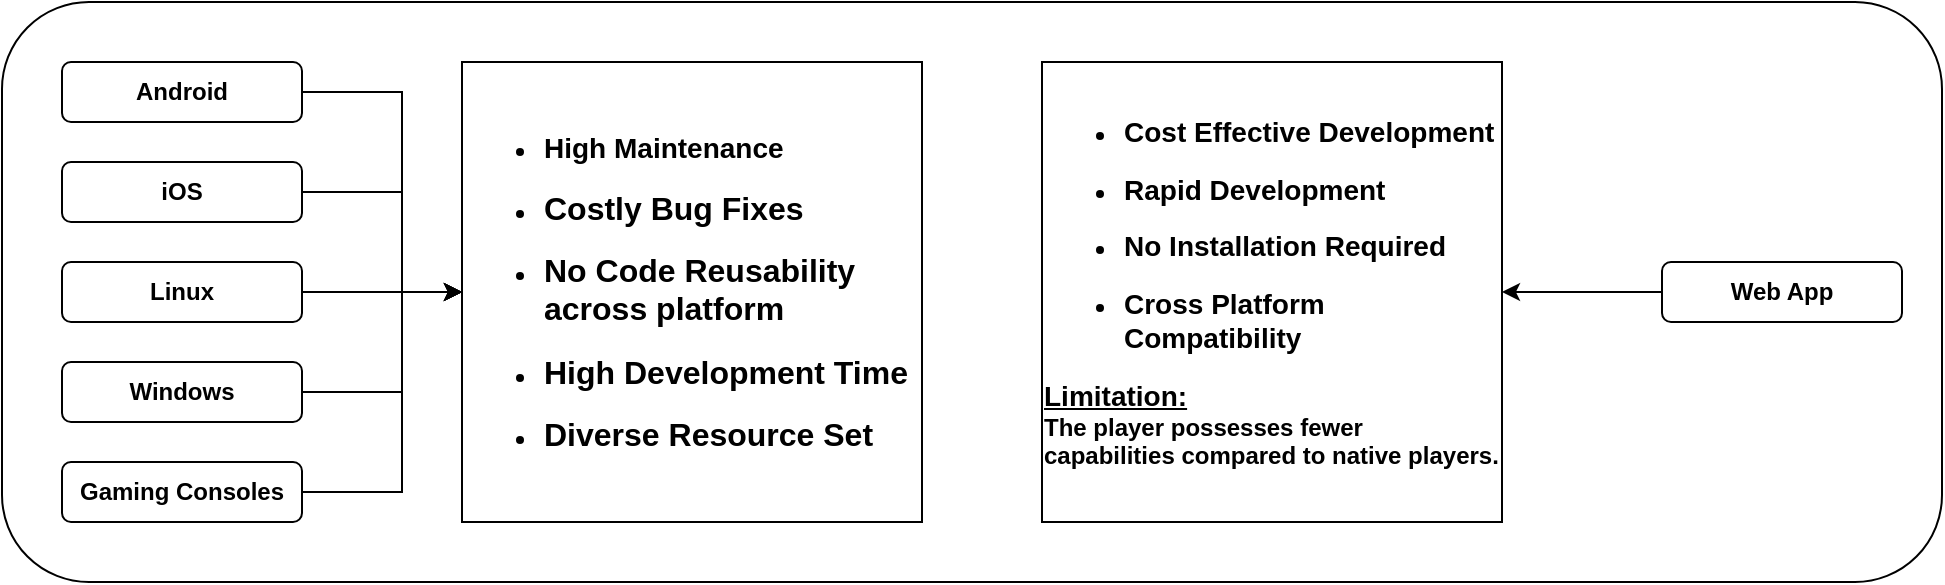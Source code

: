 <mxfile version="21.7.0" type="github">
  <diagram name="Page-1" id="eGs4x6oEq6iZnOcz6iTD">
    <mxGraphModel dx="1306" dy="722" grid="1" gridSize="10" guides="1" tooltips="1" connect="1" arrows="1" fold="1" page="1" pageScale="1" pageWidth="1400" pageHeight="850" math="0" shadow="0">
      <root>
        <mxCell id="0" />
        <mxCell id="1" parent="0" />
        <mxCell id="c2l4Xwa00zl8-_zyRCt3-1" value="&lt;b&gt;Android&lt;/b&gt;" style="rounded=1;whiteSpace=wrap;html=1;" vertex="1" parent="1">
          <mxGeometry x="230" y="210" width="120" height="30" as="geometry" />
        </mxCell>
        <mxCell id="c2l4Xwa00zl8-_zyRCt3-2" value="&lt;b&gt;iOS&lt;/b&gt;" style="rounded=1;whiteSpace=wrap;html=1;" vertex="1" parent="1">
          <mxGeometry x="230" y="260" width="120" height="30" as="geometry" />
        </mxCell>
        <mxCell id="c2l4Xwa00zl8-_zyRCt3-3" value="&lt;b&gt;Linux&lt;/b&gt;" style="rounded=1;whiteSpace=wrap;html=1;" vertex="1" parent="1">
          <mxGeometry x="230" y="310" width="120" height="30" as="geometry" />
        </mxCell>
        <mxCell id="c2l4Xwa00zl8-_zyRCt3-4" value="&lt;b&gt;Windows&lt;/b&gt;" style="rounded=1;whiteSpace=wrap;html=1;" vertex="1" parent="1">
          <mxGeometry x="230" y="360" width="120" height="30" as="geometry" />
        </mxCell>
        <mxCell id="c2l4Xwa00zl8-_zyRCt3-5" value="&lt;b&gt;Gaming Consoles&lt;/b&gt;" style="rounded=1;whiteSpace=wrap;html=1;" vertex="1" parent="1">
          <mxGeometry x="230" y="410" width="120" height="30" as="geometry" />
        </mxCell>
        <mxCell id="c2l4Xwa00zl8-_zyRCt3-6" value="&lt;div style=&quot;text-align: left;&quot;&gt;&lt;h4&gt;&lt;ul&gt;&lt;li&gt;&lt;span style=&quot;background-color: initial;&quot;&gt;&lt;font style=&quot;font-size: 14px;&quot;&gt;High Maintenance&lt;/font&gt;&lt;/span&gt;&lt;/li&gt;&lt;/ul&gt;&lt;ul&gt;&lt;li&gt;&lt;span style=&quot;background-color: initial;&quot;&gt;&lt;font size=&quot;3&quot;&gt;Costly Bug Fixes&lt;/font&gt;&lt;/span&gt;&lt;/li&gt;&lt;/ul&gt;&lt;ul&gt;&lt;li&gt;&lt;span style=&quot;background-color: initial;&quot;&gt;&lt;font size=&quot;3&quot;&gt;No Code Reusability across platform&lt;/font&gt;&lt;/span&gt;&lt;/li&gt;&lt;/ul&gt;&lt;ul&gt;&lt;li&gt;&lt;span style=&quot;background-color: initial;&quot;&gt;&lt;font size=&quot;3&quot;&gt;High Development Time&lt;/font&gt;&lt;/span&gt;&lt;/li&gt;&lt;/ul&gt;&lt;ul&gt;&lt;li&gt;&lt;span style=&quot;background-color: initial;&quot;&gt;&lt;font size=&quot;3&quot;&gt;Diverse Resource Set&lt;/font&gt;&lt;/span&gt;&lt;/li&gt;&lt;/ul&gt;&lt;/h4&gt;&lt;/div&gt;" style="whiteSpace=wrap;html=1;aspect=fixed;" vertex="1" parent="1">
          <mxGeometry x="430" y="210" width="230" height="230" as="geometry" />
        </mxCell>
        <mxCell id="c2l4Xwa00zl8-_zyRCt3-7" value="" style="endArrow=classic;html=1;rounded=0;exitX=1;exitY=0.5;exitDx=0;exitDy=0;entryX=0;entryY=0.5;entryDx=0;entryDy=0;" edge="1" parent="1" source="c2l4Xwa00zl8-_zyRCt3-1" target="c2l4Xwa00zl8-_zyRCt3-6">
          <mxGeometry width="50" height="50" relative="1" as="geometry">
            <mxPoint x="640" y="380" as="sourcePoint" />
            <mxPoint x="690" y="330" as="targetPoint" />
            <Array as="points">
              <mxPoint x="400" y="225" />
              <mxPoint x="400" y="325" />
            </Array>
          </mxGeometry>
        </mxCell>
        <mxCell id="c2l4Xwa00zl8-_zyRCt3-8" value="" style="endArrow=classic;html=1;rounded=0;exitX=1;exitY=0.5;exitDx=0;exitDy=0;entryX=0;entryY=0.5;entryDx=0;entryDy=0;" edge="1" parent="1" source="c2l4Xwa00zl8-_zyRCt3-2" target="c2l4Xwa00zl8-_zyRCt3-6">
          <mxGeometry width="50" height="50" relative="1" as="geometry">
            <mxPoint x="640" y="380" as="sourcePoint" />
            <mxPoint x="690" y="330" as="targetPoint" />
            <Array as="points">
              <mxPoint x="400" y="275" />
              <mxPoint x="400" y="325" />
            </Array>
          </mxGeometry>
        </mxCell>
        <mxCell id="c2l4Xwa00zl8-_zyRCt3-9" value="" style="endArrow=classic;html=1;rounded=0;exitX=1;exitY=0.5;exitDx=0;exitDy=0;entryX=0;entryY=0.5;entryDx=0;entryDy=0;" edge="1" parent="1" source="c2l4Xwa00zl8-_zyRCt3-3" target="c2l4Xwa00zl8-_zyRCt3-6">
          <mxGeometry width="50" height="50" relative="1" as="geometry">
            <mxPoint x="640" y="380" as="sourcePoint" />
            <mxPoint x="690" y="330" as="targetPoint" />
          </mxGeometry>
        </mxCell>
        <mxCell id="c2l4Xwa00zl8-_zyRCt3-10" value="" style="endArrow=classic;html=1;rounded=0;exitX=1;exitY=0.5;exitDx=0;exitDy=0;entryX=0;entryY=0.5;entryDx=0;entryDy=0;" edge="1" parent="1" source="c2l4Xwa00zl8-_zyRCt3-4" target="c2l4Xwa00zl8-_zyRCt3-6">
          <mxGeometry width="50" height="50" relative="1" as="geometry">
            <mxPoint x="640" y="380" as="sourcePoint" />
            <mxPoint x="690" y="330" as="targetPoint" />
            <Array as="points">
              <mxPoint x="400" y="375" />
              <mxPoint x="400" y="325" />
            </Array>
          </mxGeometry>
        </mxCell>
        <mxCell id="c2l4Xwa00zl8-_zyRCt3-11" value="" style="endArrow=classic;html=1;rounded=0;exitX=1;exitY=0.5;exitDx=0;exitDy=0;entryX=0;entryY=0.5;entryDx=0;entryDy=0;" edge="1" parent="1" source="c2l4Xwa00zl8-_zyRCt3-5" target="c2l4Xwa00zl8-_zyRCt3-6">
          <mxGeometry width="50" height="50" relative="1" as="geometry">
            <mxPoint x="640" y="380" as="sourcePoint" />
            <mxPoint x="690" y="330" as="targetPoint" />
            <Array as="points">
              <mxPoint x="400" y="425" />
              <mxPoint x="400" y="325" />
            </Array>
          </mxGeometry>
        </mxCell>
        <mxCell id="c2l4Xwa00zl8-_zyRCt3-12" value="&lt;b&gt;Web App&lt;/b&gt;" style="rounded=1;whiteSpace=wrap;html=1;" vertex="1" parent="1">
          <mxGeometry x="1030" y="310" width="120" height="30" as="geometry" />
        </mxCell>
        <mxCell id="c2l4Xwa00zl8-_zyRCt3-13" value="&lt;div style=&quot;text-align: left;&quot;&gt;&lt;h4&gt;&lt;/h4&gt;&lt;h4&gt;&lt;ul&gt;&lt;li&gt;&lt;span style=&quot;font-size: 14px;&quot;&gt;Cost Effective&amp;nbsp;Development&lt;/span&gt;&lt;/li&gt;&lt;/ul&gt;&lt;ul&gt;&lt;li&gt;&lt;span style=&quot;font-size: 14px;&quot;&gt;Rapid Development&lt;/span&gt;&lt;/li&gt;&lt;/ul&gt;&lt;ul&gt;&lt;li&gt;&lt;span style=&quot;font-size: 14px;&quot;&gt;No Installation Required&lt;/span&gt;&lt;/li&gt;&lt;/ul&gt;&lt;ul&gt;&lt;li&gt;&lt;span style=&quot;font-size: 14px;&quot;&gt;Cross Platform Compatibility&lt;/span&gt;&lt;/li&gt;&lt;/ul&gt;&lt;div&gt;&lt;span style=&quot;font-size: 14px;&quot;&gt;&lt;u&gt;Limitation:&lt;/u&gt;&lt;/span&gt;&lt;/div&gt;&lt;div&gt;The player possesses fewer capabilities compared to native players.​&lt;br&gt;&lt;/div&gt;&lt;/h4&gt;&lt;/div&gt;" style="whiteSpace=wrap;html=1;aspect=fixed;" vertex="1" parent="1">
          <mxGeometry x="720" y="210" width="230" height="230" as="geometry" />
        </mxCell>
        <mxCell id="c2l4Xwa00zl8-_zyRCt3-14" value="" style="endArrow=classic;html=1;rounded=0;entryX=1;entryY=0.5;entryDx=0;entryDy=0;exitX=0;exitY=0.5;exitDx=0;exitDy=0;" edge="1" parent="1" source="c2l4Xwa00zl8-_zyRCt3-12" target="c2l4Xwa00zl8-_zyRCt3-13">
          <mxGeometry width="50" height="50" relative="1" as="geometry">
            <mxPoint x="640" y="310" as="sourcePoint" />
            <mxPoint x="690" y="260" as="targetPoint" />
          </mxGeometry>
        </mxCell>
        <mxCell id="c2l4Xwa00zl8-_zyRCt3-16" value="" style="rounded=1;whiteSpace=wrap;html=1;fillColor=none;" vertex="1" parent="1">
          <mxGeometry x="200" y="180" width="970" height="290" as="geometry" />
        </mxCell>
      </root>
    </mxGraphModel>
  </diagram>
</mxfile>
